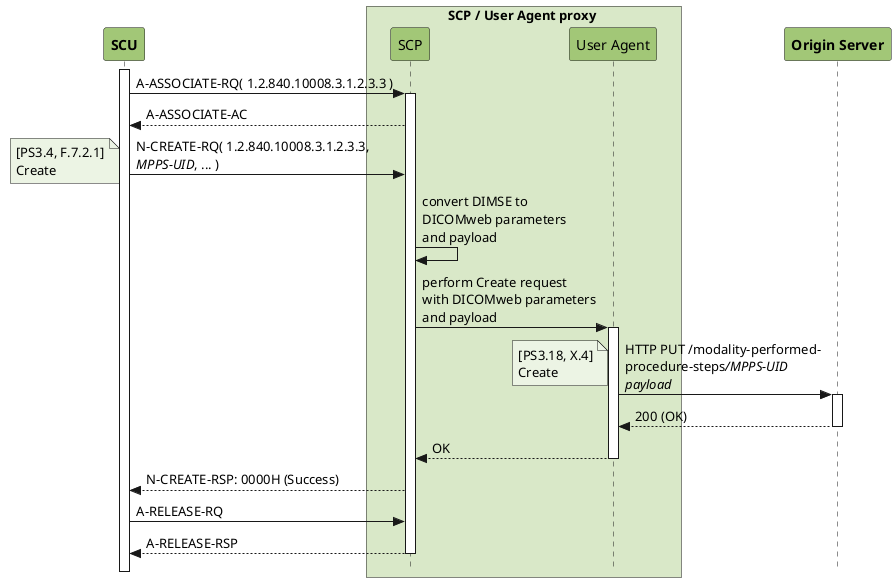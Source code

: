 @startuml SCP-UA Proxy
!pragma teoz true
skinparam style strictuml
hide footbox

participant "**SCU**" as SCU #a2c777
box SCP / User Agent proxy #d9e8c8
  participant "SCP" as SCP #a2c777
  participant "User Agent" as UA #a2c777
end box
participant "**Origin Server**" as OS #a2c777

activate SCU
SCU -> SCP: A-ASSOCIATE-RQ( 1.2.840.10008.3.1.2.3.3 )
activate SCP
SCU <-- SCP: A-ASSOCIATE-AC
SCU -> SCP: N-CREATE-RQ( 1.2.840.10008.3.1.2.3.3,\n//MPPS-UID//, ... )
note left #ecf4e4: [PS3.4, F.7.2.1]\nCreate
SCP -> SCP: convert DIMSE to\nDICOMweb parameters\nand payload
SCP -> UA: perform Create request\nwith DICOMweb parameters\nand payload
activate UA
UA -> OS: HTTP PUT /modality-performed-\nprocedure-steps///MPPS-UID//\n//payload//
activate OS
note left #ecf4e4: [PS3.18, X.4]\nCreate
UA <-- OS: 200 (OK)
deactivate OS
SCP <-- UA: OK
deactivate UA
SCU <-- SCP: N-CREATE-RSP: 0000H (Success)
SCU -> SCP: A-RELEASE-RQ
SCU <-- SCP: A-RELEASE-RSP
deactivate SCP